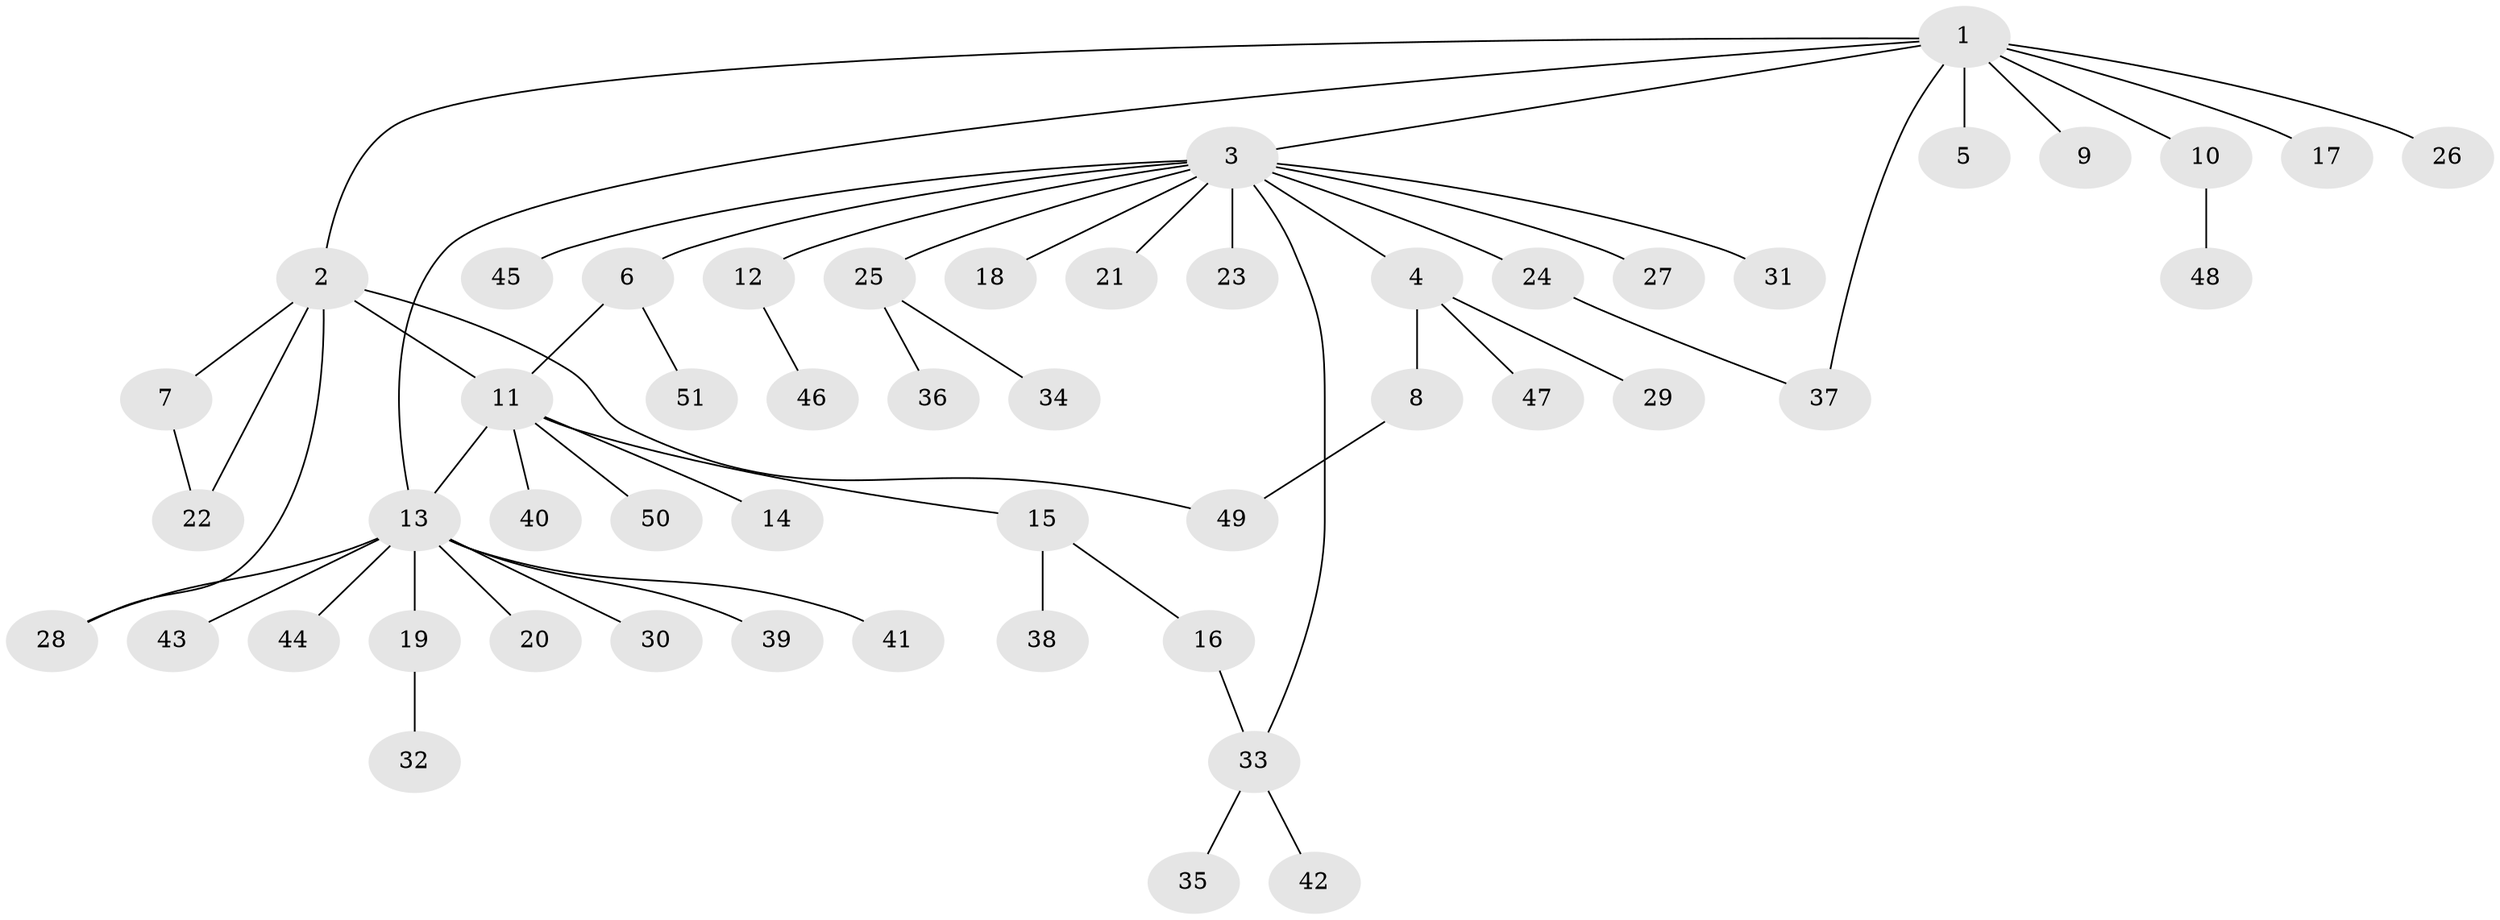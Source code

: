 // Generated by graph-tools (version 1.1) at 2025/25/03/09/25 03:25:56]
// undirected, 51 vertices, 57 edges
graph export_dot {
graph [start="1"]
  node [color=gray90,style=filled];
  1;
  2;
  3;
  4;
  5;
  6;
  7;
  8;
  9;
  10;
  11;
  12;
  13;
  14;
  15;
  16;
  17;
  18;
  19;
  20;
  21;
  22;
  23;
  24;
  25;
  26;
  27;
  28;
  29;
  30;
  31;
  32;
  33;
  34;
  35;
  36;
  37;
  38;
  39;
  40;
  41;
  42;
  43;
  44;
  45;
  46;
  47;
  48;
  49;
  50;
  51;
  1 -- 2;
  1 -- 3;
  1 -- 5;
  1 -- 9;
  1 -- 10;
  1 -- 13;
  1 -- 17;
  1 -- 26;
  1 -- 37;
  2 -- 7;
  2 -- 11;
  2 -- 22;
  2 -- 28;
  2 -- 49;
  3 -- 4;
  3 -- 6;
  3 -- 12;
  3 -- 18;
  3 -- 21;
  3 -- 23;
  3 -- 24;
  3 -- 25;
  3 -- 27;
  3 -- 31;
  3 -- 33;
  3 -- 45;
  4 -- 8;
  4 -- 29;
  4 -- 47;
  6 -- 11;
  6 -- 51;
  7 -- 22;
  8 -- 49;
  10 -- 48;
  11 -- 13;
  11 -- 14;
  11 -- 15;
  11 -- 40;
  11 -- 50;
  12 -- 46;
  13 -- 19;
  13 -- 20;
  13 -- 28;
  13 -- 30;
  13 -- 39;
  13 -- 41;
  13 -- 43;
  13 -- 44;
  15 -- 16;
  15 -- 38;
  16 -- 33;
  19 -- 32;
  24 -- 37;
  25 -- 34;
  25 -- 36;
  33 -- 35;
  33 -- 42;
}

